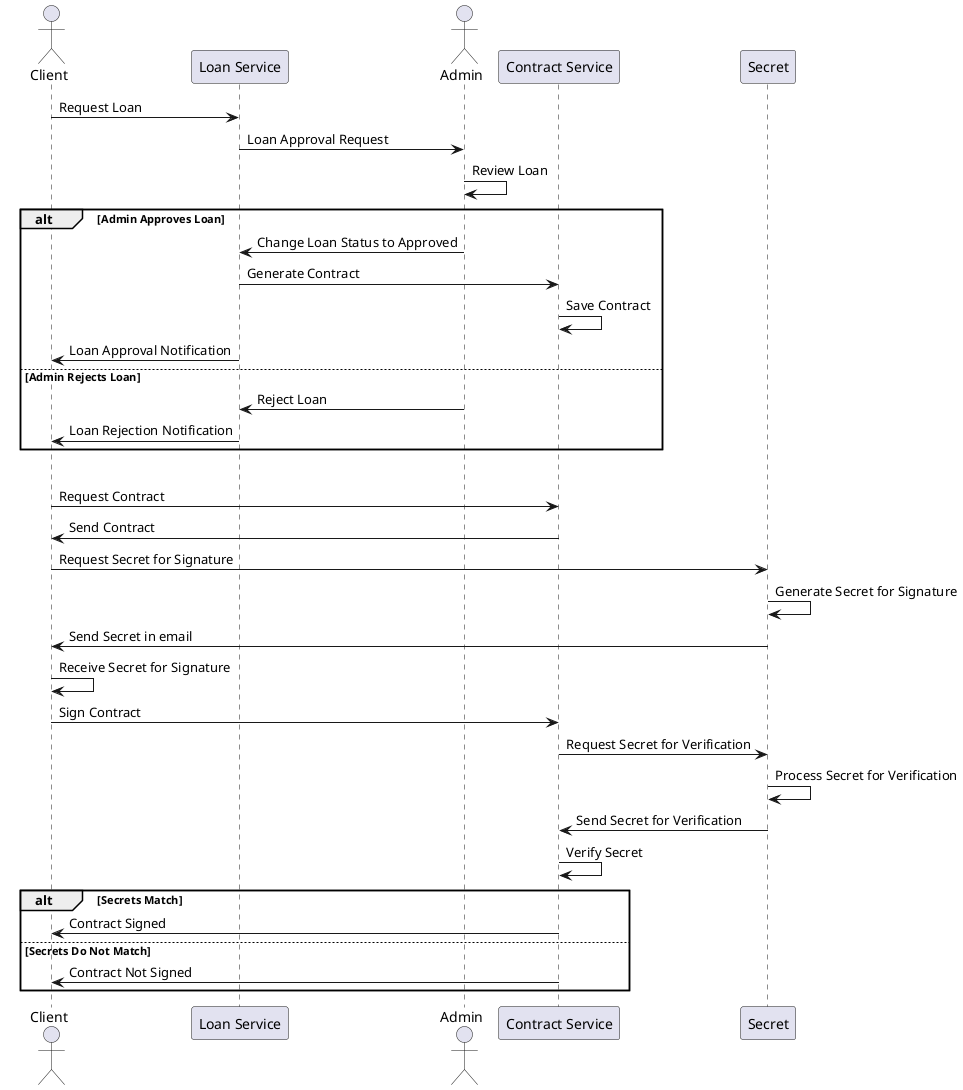 @startuml
actor Client
participant "Loan Service" as LoanService
actor Admin
participant "Contract Service" as ContractService
participant "Secret" as Secret
Client -> LoanService: Request Loan
LoanService -> Admin: Loan Approval Request
Admin -> Admin: Review Loan
alt Admin Approves Loan
    Admin -> LoanService: Change Loan Status to Approved
    LoanService-> ContractService: Generate Contract
    ContractService -> ContractService: Save Contract
    LoanService -> Client: Loan Approval Notification
else Admin Rejects Loan
    Admin -> LoanService: Reject Loan
    LoanService -> Client: Loan Rejection Notification
end
alt Client Agrees to Contract
    Client -> ContractService: Request Contract
    ContractService -> Client: Send Contract
    Client -> Secret: Request Secret for Signature
    Secret -> Secret: Generate Secret for Signature
    Secret -> Client: Send Secret in email
    Client -> Client: Receive Secret for Signature
    Client -> ContractService: Sign Contract
    ContractService -> Secret: Request Secret for Verification
    Secret -> Secret: Process Secret for Verification
    Secret -> ContractService: Send Secret for Verification
    ContractService -> ContractService: Verify Secret
    alt Secrets Match
        ContractService -> Client: Contract Signed
    else Secrets Do Not Match
        ContractService -> Client: Contract Not Signed
    end
@enduml
